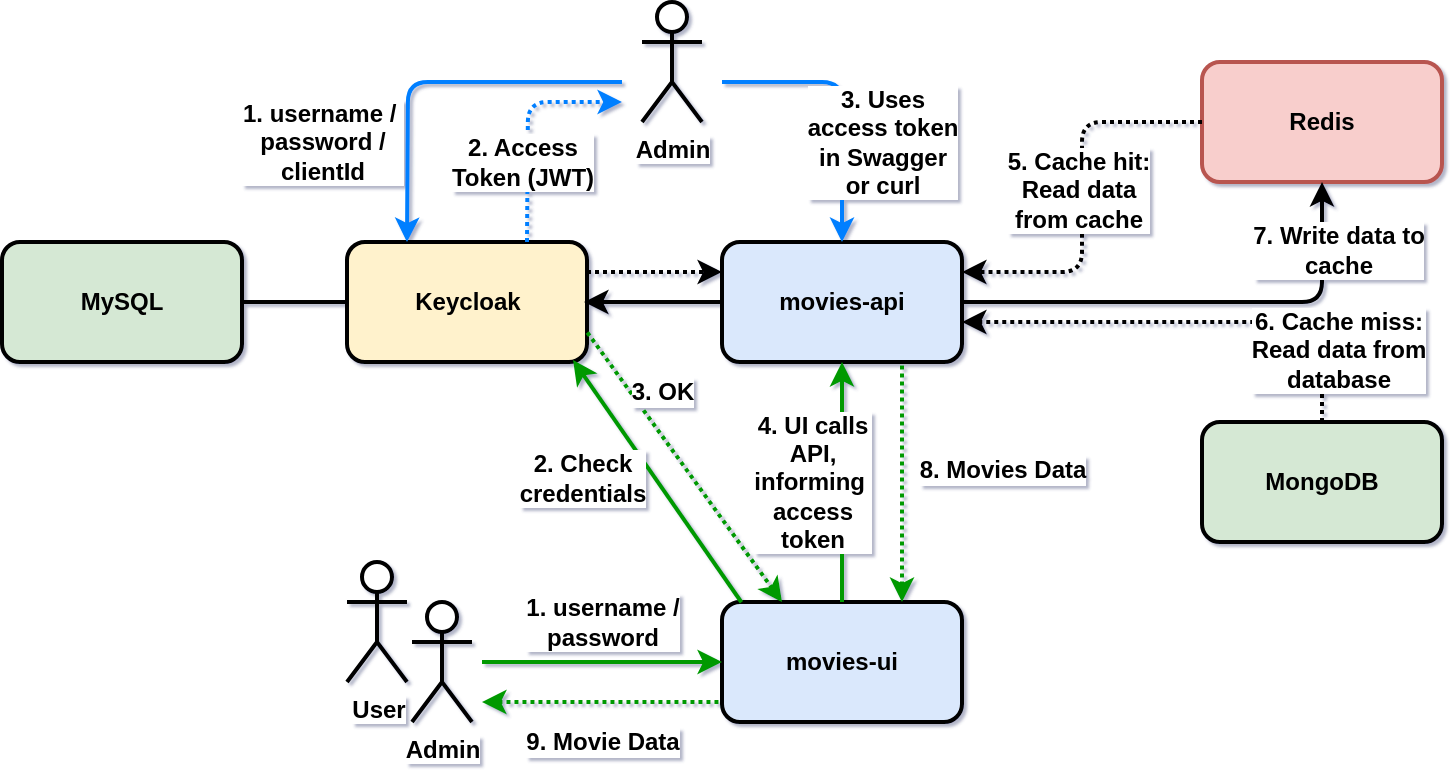 <mxfile version="20.5.3" type="embed"><diagram id="2y-wopMy5Lle05HrTWcG" name="Page-1"><mxGraphModel dx="903" dy="708" grid="1" gridSize="10" guides="1" tooltips="1" connect="1" arrows="1" fold="1" page="1" pageScale="1" pageWidth="850" pageHeight="1100" background="none" math="0" shadow="1"><root><mxCell id="0"/><mxCell id="1" parent="0"/><mxCell id="9UnkAYfGnmLMf_W8BQil-1" value="Keycloak" style="rounded=1;whiteSpace=wrap;html=1;strokeWidth=2;fontStyle=1;fillColor=#fff2cc;strokeColor=#000000;" parent="1" vertex="1"><mxGeometry x="192.5" y="140" width="120" height="60" as="geometry"/></mxCell><mxCell id="9UnkAYfGnmLMf_W8BQil-2" value="movies-ui" style="rounded=1;whiteSpace=wrap;html=1;strokeWidth=2;fontStyle=1;fillColor=#dae8fc;strokeColor=#000000;" parent="1" vertex="1"><mxGeometry x="380" y="320" width="120" height="60" as="geometry"/></mxCell><mxCell id="9UnkAYfGnmLMf_W8BQil-3" value="Redis" style="rounded=1;whiteSpace=wrap;html=1;strokeWidth=2;fontStyle=1;fillColor=#f8cecc;strokeColor=#b85450;" parent="1" vertex="1"><mxGeometry x="620" y="50" width="120" height="60" as="geometry"/></mxCell><mxCell id="9UnkAYfGnmLMf_W8BQil-4" value="movies-api" style="rounded=1;whiteSpace=wrap;html=1;strokeWidth=2;fontStyle=1;fillColor=#dae8fc;strokeColor=#000000;" parent="1" vertex="1"><mxGeometry x="380" y="140" width="120" height="60" as="geometry"/></mxCell><mxCell id="9UnkAYfGnmLMf_W8BQil-5" value="MySQL" style="rounded=1;whiteSpace=wrap;html=1;strokeWidth=2;fontStyle=1;fillColor=#d5e8d4;strokeColor=#000000;" parent="1" vertex="1"><mxGeometry x="20" y="140" width="120" height="60" as="geometry"/></mxCell><mxCell id="9UnkAYfGnmLMf_W8BQil-6" value="" style="endArrow=none;html=1;entryX=0;entryY=0.5;entryDx=0;entryDy=0;strokeWidth=2;exitX=1;exitY=0.5;exitDx=0;exitDy=0;" parent="1" source="9UnkAYfGnmLMf_W8BQil-5" target="9UnkAYfGnmLMf_W8BQil-1" edge="1"><mxGeometry width="50" height="50" relative="1" as="geometry"><mxPoint x="90" y="270" as="sourcePoint"/><mxPoint x="140" y="230" as="targetPoint"/></mxGeometry></mxCell><mxCell id="9UnkAYfGnmLMf_W8BQil-8" value="" style="endArrow=none;startArrow=classic;html=1;strokeWidth=2;exitX=0.942;exitY=0.984;exitDx=0;exitDy=0;strokeColor=#009900;exitPerimeter=0;entryX=0.081;entryY=0.002;entryDx=0;entryDy=0;endFill=0;entryPerimeter=0;" parent="1" source="9UnkAYfGnmLMf_W8BQil-1" target="9UnkAYfGnmLMf_W8BQil-2" edge="1"><mxGeometry width="50" height="50" relative="1" as="geometry"><mxPoint x="190" y="200" as="sourcePoint"/><mxPoint x="240" y="150" as="targetPoint"/></mxGeometry></mxCell><mxCell id="9UnkAYfGnmLMf_W8BQil-30" value="&lt;b&gt;2. Check&lt;br&gt;credentials&lt;/b&gt;" style="text;html=1;resizable=0;points=[];align=center;verticalAlign=middle;labelBackgroundColor=#ffffff;" parent="9UnkAYfGnmLMf_W8BQil-8" vertex="1" connectable="0"><mxGeometry x="0.0" y="2" relative="1" as="geometry"><mxPoint x="-39.31" as="offset"/></mxGeometry></mxCell><mxCell id="9UnkAYfGnmLMf_W8BQil-9" value="" style="endArrow=classic;startArrow=none;html=1;strokeWidth=2;exitX=1;exitY=0.25;exitDx=0;exitDy=0;entryX=0;entryY=0.25;entryDx=0;entryDy=0;startFill=0;endFill=1;dashed=1;dashPattern=1 1;" parent="1" source="9UnkAYfGnmLMf_W8BQil-1" target="9UnkAYfGnmLMf_W8BQil-4" edge="1"><mxGeometry width="50" height="50" relative="1" as="geometry"><mxPoint x="180" y="300" as="sourcePoint"/><mxPoint x="230" y="250" as="targetPoint"/></mxGeometry></mxCell><mxCell id="9UnkAYfGnmLMf_W8BQil-10" value="" style="endArrow=classic;startArrow=none;html=1;strokeWidth=2;strokeColor=#009900;startFill=0;exitX=0.5;exitY=0;exitDx=0;exitDy=0;" parent="1" source="9UnkAYfGnmLMf_W8BQil-2" edge="1"><mxGeometry width="50" height="50" relative="1" as="geometry"><mxPoint x="440" y="290" as="sourcePoint"/><mxPoint x="440" y="200" as="targetPoint"/></mxGeometry></mxCell><mxCell id="9UnkAYfGnmLMf_W8BQil-31" value="&lt;b&gt;4. UI calls&lt;br&gt;API,&lt;br&gt;informing&amp;nbsp;&lt;br&gt;access&lt;br&gt;token&lt;br&gt;&lt;/b&gt;" style="text;html=1;resizable=0;points=[];align=center;verticalAlign=middle;labelBackgroundColor=#ffffff;" parent="9UnkAYfGnmLMf_W8BQil-10" vertex="1" connectable="0"><mxGeometry x="0.067" relative="1" as="geometry"><mxPoint x="-15" y="4.14" as="offset"/></mxGeometry></mxCell><mxCell id="9UnkAYfGnmLMf_W8BQil-11" value="&lt;b&gt;Admin&lt;/b&gt;" style="shape=umlActor;verticalLabelPosition=bottom;labelBackgroundColor=#ffffff;verticalAlign=top;html=1;outlineConnect=0;strokeColor=#000000;strokeWidth=2;" parent="1" vertex="1"><mxGeometry x="340" y="20" width="30" height="60" as="geometry"/></mxCell><mxCell id="9UnkAYfGnmLMf_W8BQil-12" value="" style="endArrow=classic;html=1;strokeWidth=2;entryX=0.5;entryY=0;entryDx=0;entryDy=0;startArrow=none;startFill=0;strokeColor=#007FFF;" parent="1" target="9UnkAYfGnmLMf_W8BQil-4" edge="1"><mxGeometry width="50" height="50" relative="1" as="geometry"><mxPoint x="380" y="60" as="sourcePoint"/><mxPoint x="290" y="360" as="targetPoint"/><Array as="points"><mxPoint x="440" y="60"/></Array></mxGeometry></mxCell><mxCell id="9UnkAYfGnmLMf_W8BQil-13" value="&lt;b&gt;&lt;span&gt;3. Uses &lt;br&gt;access token&lt;br&gt;in&amp;nbsp;&lt;/span&gt;&lt;span&gt;Swagger&lt;br&gt;or curl&lt;br&gt;&lt;/span&gt;&lt;/b&gt;" style="text;html=1;resizable=0;points=[];align=center;verticalAlign=middle;labelBackgroundColor=#ffffff;" parent="9UnkAYfGnmLMf_W8BQil-12" vertex="1" connectable="0"><mxGeometry x="-0.085" y="1" relative="1" as="geometry"><mxPoint x="19" y="26" as="offset"/></mxGeometry></mxCell><mxCell id="9UnkAYfGnmLMf_W8BQil-14" value="&lt;b style=&quot;font-size: 12px&quot;&gt;&lt;span&gt;1. username /&amp;nbsp;&lt;br&gt;password /&lt;br&gt;clientId&lt;br&gt;&lt;/span&gt;&lt;/b&gt;" style="endArrow=classic;html=1;strokeWidth=2;entryX=0.25;entryY=0;entryDx=0;entryDy=0;startArrow=none;startFill=0;strokeColor=#007FFF;endFill=1;" parent="1" target="9UnkAYfGnmLMf_W8BQil-1" edge="1"><mxGeometry x="0.144" y="52" width="50" height="50" relative="1" as="geometry"><mxPoint x="330" y="60" as="sourcePoint"/><mxPoint x="220" y="320" as="targetPoint"/><Array as="points"><mxPoint x="223" y="60"/></Array><mxPoint x="-95" y="30" as="offset"/></mxGeometry></mxCell><mxCell id="9UnkAYfGnmLMf_W8BQil-17" value="&lt;b&gt;Admin&lt;/b&gt;" style="shape=umlActor;verticalLabelPosition=bottom;labelBackgroundColor=#ffffff;verticalAlign=top;html=1;outlineConnect=0;strokeColor=#000000;strokeWidth=2;" parent="1" vertex="1"><mxGeometry x="225" y="320" width="30" height="60" as="geometry"/></mxCell><mxCell id="9UnkAYfGnmLMf_W8BQil-18" value="" style="endArrow=classic;startArrow=none;html=1;strokeWidth=2;entryX=0;entryY=0.5;entryDx=0;entryDy=0;strokeColor=#009900;startFill=0;" parent="1" target="9UnkAYfGnmLMf_W8BQil-2" edge="1"><mxGeometry width="50" height="50" relative="1" as="geometry"><mxPoint x="260" y="350" as="sourcePoint"/><mxPoint x="330" y="290" as="targetPoint"/></mxGeometry></mxCell><mxCell id="9UnkAYfGnmLMf_W8BQil-23" value="&lt;b&gt;1. username /&lt;br&gt;password&lt;br&gt;&lt;/b&gt;" style="text;html=1;resizable=0;points=[];align=center;verticalAlign=middle;labelBackgroundColor=#ffffff;" parent="9UnkAYfGnmLMf_W8BQil-18" vertex="1" connectable="0"><mxGeometry x="-0.183" y="1" relative="1" as="geometry"><mxPoint x="11" y="-19" as="offset"/></mxGeometry></mxCell><mxCell id="9UnkAYfGnmLMf_W8BQil-24" value="&lt;b&gt;User&lt;/b&gt;" style="shape=umlActor;verticalLabelPosition=bottom;labelBackgroundColor=#ffffff;verticalAlign=top;html=1;outlineConnect=0;strokeColor=#000000;strokeWidth=2;" parent="1" vertex="1"><mxGeometry x="192.5" y="300" width="30" height="60" as="geometry"/></mxCell><mxCell id="IaG4AMf1kBcs-ntEclLL-1" value="&lt;b&gt;&lt;span&gt;&lt;br&gt;&lt;/span&gt;&lt;/b&gt;" style="endArrow=classic;html=1;strokeWidth=2;startArrow=none;startFill=0;strokeColor=#007FFF;endFill=1;exitX=0.75;exitY=0;exitDx=0;exitDy=0;dashed=1;dashPattern=1 1;" parent="1" source="9UnkAYfGnmLMf_W8BQil-1" edge="1"><mxGeometry x="0.144" y="47" width="50" height="50" relative="1" as="geometry"><mxPoint x="340" y="70" as="sourcePoint"/><mxPoint x="330" y="70" as="targetPoint"/><Array as="points"><mxPoint x="283" y="70"/></Array><mxPoint x="-90" y="20" as="offset"/></mxGeometry></mxCell><mxCell id="IaG4AMf1kBcs-ntEclLL-2" value="&lt;b&gt;2. Access&lt;br&gt;Token (JWT)&lt;/b&gt;" style="text;html=1;resizable=0;points=[];align=center;verticalAlign=middle;labelBackgroundColor=#ffffff;" parent="IaG4AMf1kBcs-ntEclLL-1" vertex="1" connectable="0"><mxGeometry x="-0.624" relative="1" as="geometry"><mxPoint x="-3" y="-18" as="offset"/></mxGeometry></mxCell><mxCell id="nvl5jVca6n0dyb3dJHsa-2" value="" style="endArrow=none;startArrow=classic;html=1;strokeWidth=2;exitX=0.25;exitY=0;exitDx=0;exitDy=0;strokeColor=#009900;entryX=1;entryY=0.75;entryDx=0;entryDy=0;endFill=0;dashed=1;dashPattern=1 1;" parent="1" source="9UnkAYfGnmLMf_W8BQil-2" target="9UnkAYfGnmLMf_W8BQil-1" edge="1"><mxGeometry width="50" height="50" relative="1" as="geometry"><mxPoint x="315.54" y="209.04" as="sourcePoint"/><mxPoint x="390.0" y="300" as="targetPoint"/></mxGeometry></mxCell><mxCell id="nvl5jVca6n0dyb3dJHsa-3" value="&lt;b&gt;3. OK&lt;/b&gt;" style="text;html=1;resizable=0;points=[];align=center;verticalAlign=middle;labelBackgroundColor=#ffffff;" parent="nvl5jVca6n0dyb3dJHsa-2" vertex="1" connectable="0"><mxGeometry x="0.0" y="2" relative="1" as="geometry"><mxPoint x="-9.73" y="-38.8" as="offset"/></mxGeometry></mxCell><mxCell id="nvl5jVca6n0dyb3dJHsa-4" value="" style="endArrow=none;startArrow=classic;html=1;strokeWidth=2;strokeColor=#009900;startFill=1;entryX=0.75;entryY=1;entryDx=0;entryDy=0;exitX=0.75;exitY=0;exitDx=0;exitDy=0;endFill=0;dashed=1;dashPattern=1 1;" parent="1" source="9UnkAYfGnmLMf_W8BQil-2" target="9UnkAYfGnmLMf_W8BQil-4" edge="1"><mxGeometry width="50" height="50" relative="1" as="geometry"><mxPoint x="450.0" y="300" as="sourcePoint"/><mxPoint x="450.0" y="210" as="targetPoint"/></mxGeometry></mxCell><mxCell id="nvl5jVca6n0dyb3dJHsa-5" value="&lt;b&gt;8. Movies Data&lt;br&gt;&lt;/b&gt;" style="text;html=1;resizable=0;points=[];align=center;verticalAlign=middle;labelBackgroundColor=#ffffff;" parent="nvl5jVca6n0dyb3dJHsa-4" vertex="1" connectable="0"><mxGeometry x="0.067" relative="1" as="geometry"><mxPoint x="50" y="-2" as="offset"/></mxGeometry></mxCell><mxCell id="nvl5jVca6n0dyb3dJHsa-6" value="" style="endArrow=none;startArrow=classic;html=1;strokeWidth=2;entryX=0;entryY=0.5;entryDx=0;entryDy=0;strokeColor=#009900;startFill=1;endFill=0;dashed=1;dashPattern=1 1;" parent="1" edge="1"><mxGeometry width="50" height="50" relative="1" as="geometry"><mxPoint x="260.0" y="370" as="sourcePoint"/><mxPoint x="380.0" y="370" as="targetPoint"/></mxGeometry></mxCell><mxCell id="nvl5jVca6n0dyb3dJHsa-7" value="&lt;b&gt;9. Movie Data&lt;br&gt;&lt;/b&gt;" style="text;html=1;resizable=0;points=[];align=center;verticalAlign=middle;labelBackgroundColor=#ffffff;" parent="nvl5jVca6n0dyb3dJHsa-6" vertex="1" connectable="0"><mxGeometry x="-0.183" y="1" relative="1" as="geometry"><mxPoint x="11.03" y="21" as="offset"/></mxGeometry></mxCell><mxCell id="nvl5jVca6n0dyb3dJHsa-8" value="" style="endArrow=none;startArrow=classic;html=1;strokeWidth=2;entryX=0;entryY=0.5;entryDx=0;entryDy=0;startFill=1;endFill=0;" parent="1" target="9UnkAYfGnmLMf_W8BQil-4" edge="1"><mxGeometry width="50" height="50" relative="1" as="geometry"><mxPoint x="311" y="170" as="sourcePoint"/><mxPoint x="390.0" y="180" as="targetPoint"/></mxGeometry></mxCell><mxCell id="2" value="MongoDB" style="rounded=1;whiteSpace=wrap;html=1;strokeWidth=2;fontStyle=1;fillColor=#d5e8d4;strokeColor=#000000;" vertex="1" parent="1"><mxGeometry x="620" y="230" width="120" height="60" as="geometry"/></mxCell><mxCell id="12" value="" style="endArrow=classic;startArrow=none;html=1;strokeWidth=2;entryX=1;entryY=0.25;entryDx=0;entryDy=0;startFill=0;endFill=1;dashed=1;dashPattern=1 1;edgeStyle=orthogonalEdgeStyle;" edge="1" parent="1" source="9UnkAYfGnmLMf_W8BQil-3" target="9UnkAYfGnmLMf_W8BQil-4"><mxGeometry width="50" height="50" relative="1" as="geometry"><mxPoint x="650" y="400" as="sourcePoint"/><mxPoint x="717.5" y="400" as="targetPoint"/></mxGeometry></mxCell><mxCell id="4" value="&lt;b&gt;5. Cache hit: &lt;br&gt;Read data &lt;br&gt;from cache&lt;br&gt;&lt;/b&gt;" style="text;html=1;resizable=0;points=[];align=center;verticalAlign=middle;labelBackgroundColor=#ffffff;" vertex="1" connectable="0" parent="1"><mxGeometry x="500" y="310" as="geometry"><mxPoint x="58" y="-196" as="offset"/></mxGeometry></mxCell><mxCell id="13" value="" style="endArrow=classic;startArrow=none;html=1;strokeWidth=2;startFill=0;endFill=1;dashed=1;dashPattern=1 1;edgeStyle=orthogonalEdgeStyle;exitX=0.5;exitY=0;exitDx=0;exitDy=0;" edge="1" parent="1" source="2"><mxGeometry width="50" height="50" relative="1" as="geometry"><mxPoint x="640" y="200" as="sourcePoint"/><mxPoint x="500" y="180" as="targetPoint"/><Array as="points"><mxPoint x="680" y="180"/></Array></mxGeometry></mxCell><mxCell id="5" value="&lt;b&gt;6. Cache miss: &lt;br&gt;Read data from &lt;br&gt;database&lt;br&gt;&lt;/b&gt;" style="text;html=1;resizable=0;points=[];align=center;verticalAlign=middle;labelBackgroundColor=#ffffff;" vertex="1" connectable="0" parent="1"><mxGeometry x="630" y="390" as="geometry"><mxPoint x="58" y="-196" as="offset"/></mxGeometry></mxCell><mxCell id="16" value="" style="endArrow=none;startArrow=classic;html=1;strokeWidth=2;entryX=1;entryY=0.5;entryDx=0;entryDy=0;startFill=1;endFill=0;edgeStyle=orthogonalEdgeStyle;" edge="1" parent="1" target="9UnkAYfGnmLMf_W8BQil-4"><mxGeometry width="50" height="50" relative="1" as="geometry"><mxPoint x="680" y="110" as="sourcePoint"/><mxPoint x="749" y="110" as="targetPoint"/><Array as="points"><mxPoint x="680" y="170"/></Array></mxGeometry></mxCell><mxCell id="11" value="&lt;b&gt;7. Write data to &lt;br&gt;cache&lt;br&gt;&lt;/b&gt;" style="text;html=1;resizable=0;points=[];align=center;verticalAlign=middle;labelBackgroundColor=#ffffff;" vertex="1" connectable="0" parent="1"><mxGeometry x="630" y="340" as="geometry"><mxPoint x="58" y="-196" as="offset"/></mxGeometry></mxCell></root></mxGraphModel></diagram></mxfile>